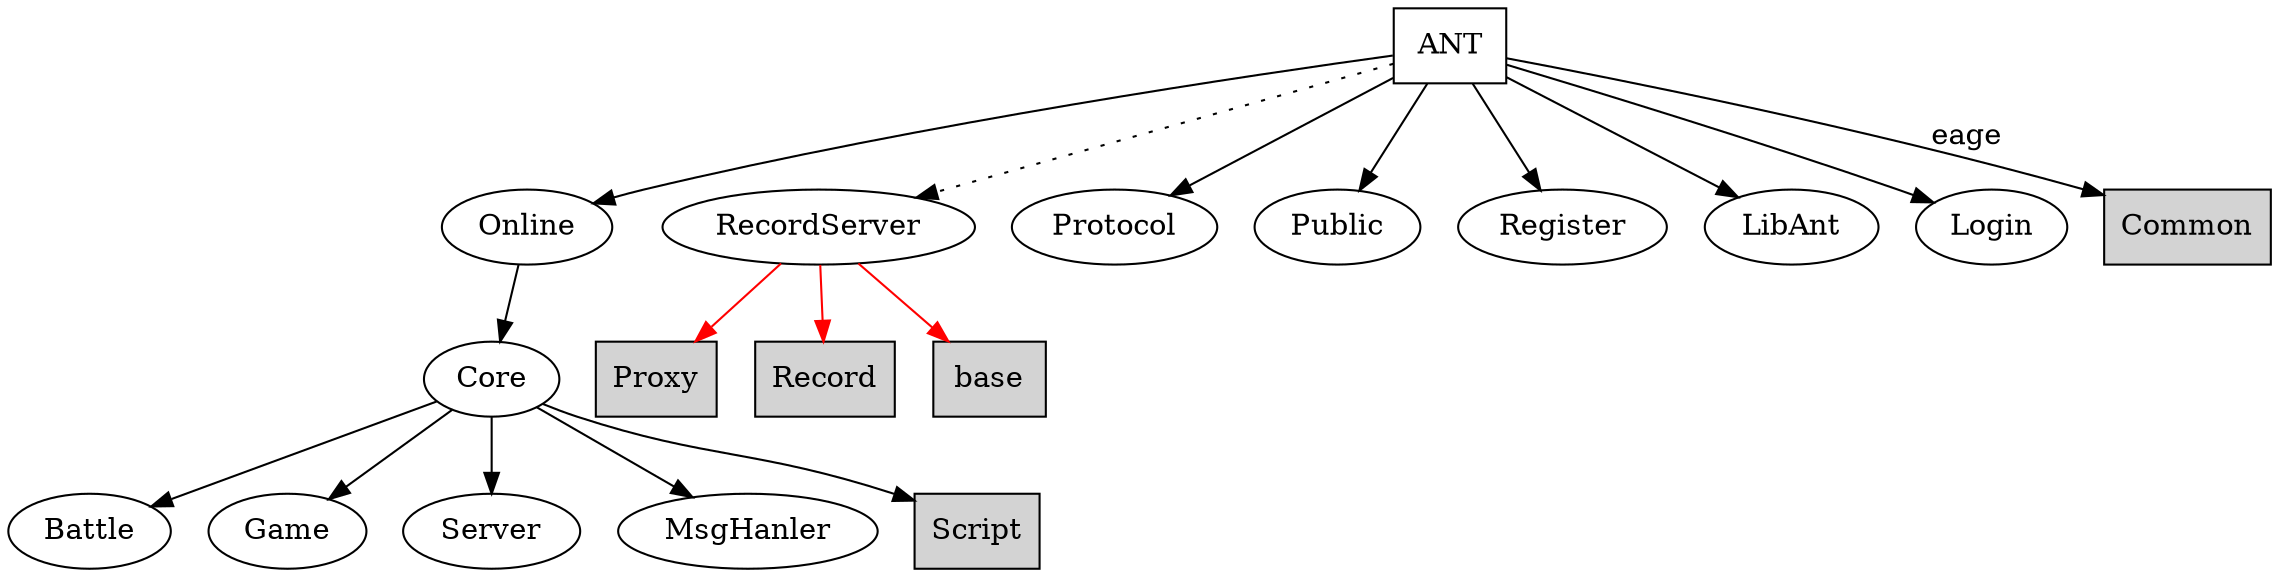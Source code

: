 digraph {
	ANT [shape=box]
	ANT->Online; // [weight=20];
	ANT->RecordServer [style=dotted]; //set eage style ;
	ANT->Protocol;
	ANT->Public;
	ANT->Register;
	ANT->LibAnt;
	ANT->Login;

	Online->Core;
	Core->Battle;
	Core->Game;
	Core->Server;
	Core->MsgHanler;
	//get node attr
	node [shape=box, style=filled];
	Core->Script;

	ANT->Common [label="eage"]; //给边加文字
	//set follow edge color is red
	edge [color=red];

	/*一对多可以这样写 */
	RecordServer-> {Proxy; Record; base;}
}


